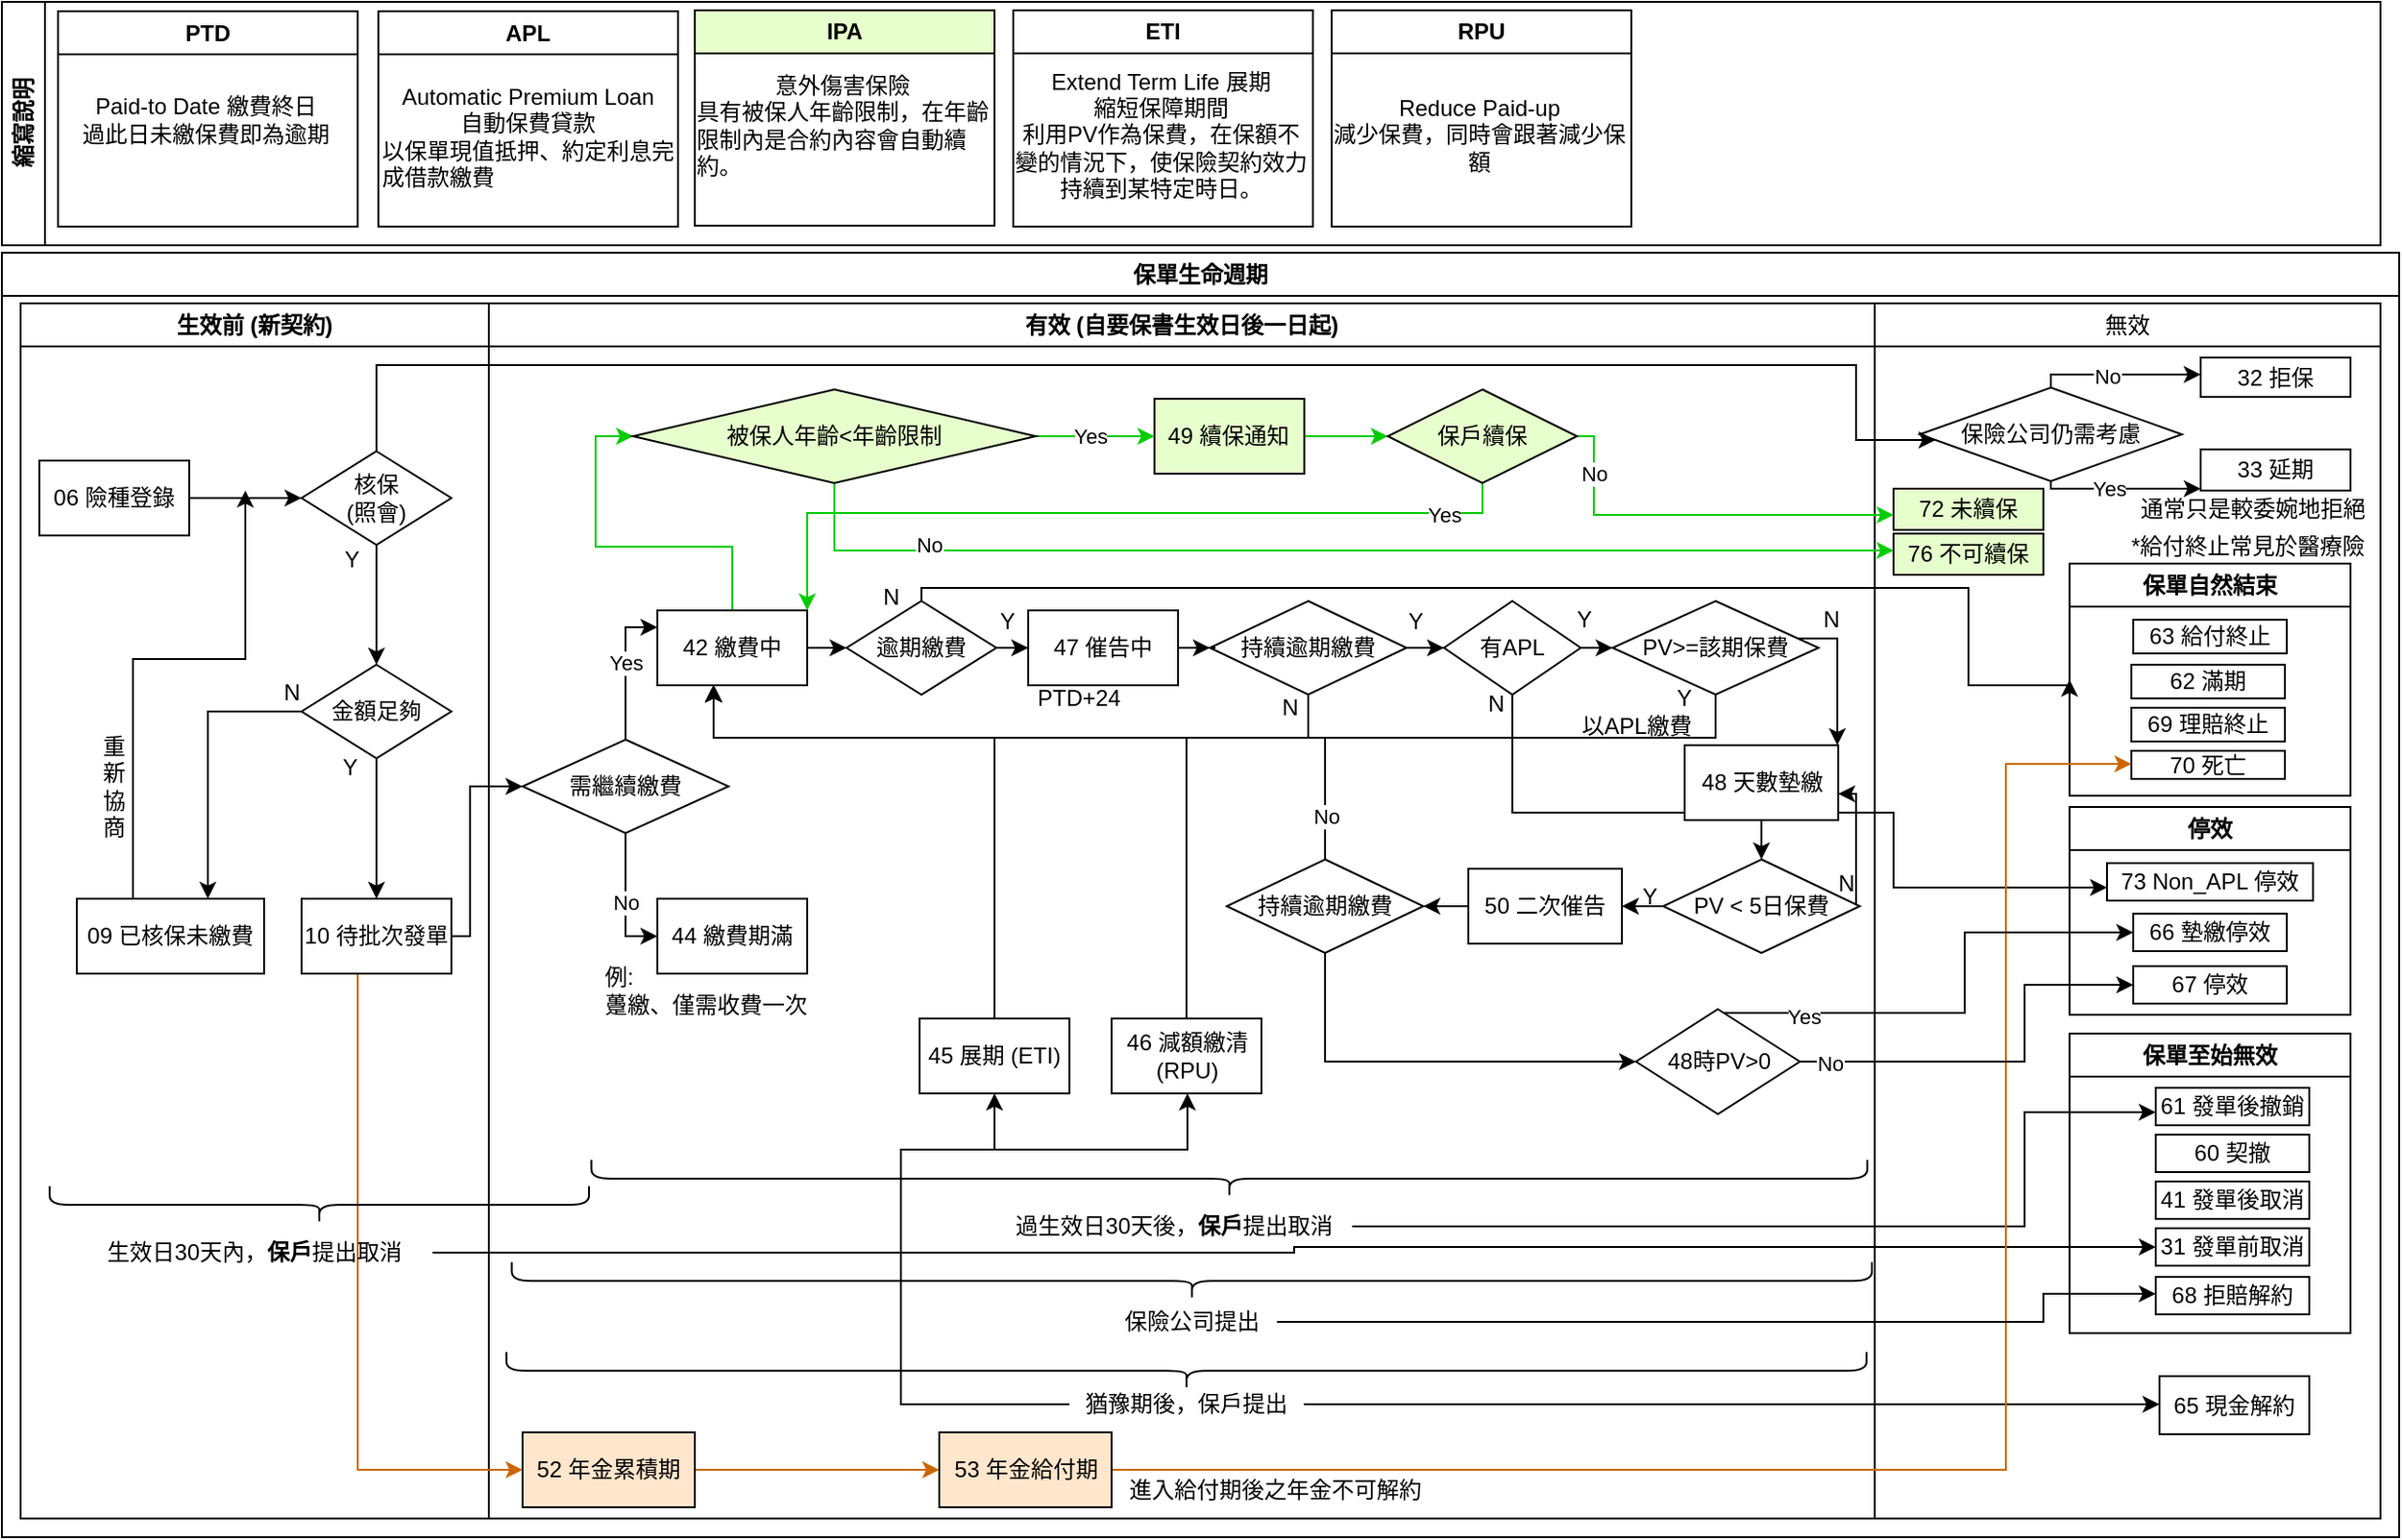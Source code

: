 <mxfile version="20.8.5" type="github">
  <diagram name="Page-1" id="74e2e168-ea6b-b213-b513-2b3c1d86103e">
    <mxGraphModel dx="1434" dy="764" grid="1" gridSize="10" guides="1" tooltips="1" connect="1" arrows="1" fold="1" page="1" pageScale="1" pageWidth="1100" pageHeight="850" background="none" math="0" shadow="0">
      <root>
        <mxCell id="0" />
        <mxCell id="1" parent="0" />
        <mxCell id="DVyqi5FKeD5EoQhoKruz-1" value="生效前 (新契約)" style="swimlane;whiteSpace=wrap;html=1;" parent="1" vertex="1">
          <mxGeometry x="40" y="181" width="250" height="649" as="geometry" />
        </mxCell>
        <mxCell id="DVyqi5FKeD5EoQhoKruz-2" value="有效 (自要保書生效日後一日起)" style="swimlane;whiteSpace=wrap;html=1;" parent="1" vertex="1">
          <mxGeometry x="290" y="181" width="740" height="649" as="geometry" />
        </mxCell>
        <mxCell id="DVyqi5FKeD5EoQhoKruz-3" value="保單生命週期" style="swimlane;whiteSpace=wrap;html=1;" parent="1" vertex="1">
          <mxGeometry x="30" y="154" width="1280" height="686" as="geometry">
            <mxRectangle x="30" y="154" width="110" height="30" as="alternateBounds" />
          </mxGeometry>
        </mxCell>
        <mxCell id="DVyqi5FKeD5EoQhoKruz-4" value="無效" style="swimlane;whiteSpace=wrap;html=1;fontStyle=0" parent="DVyqi5FKeD5EoQhoKruz-3" vertex="1">
          <mxGeometry x="1000" y="27" width="270" height="649" as="geometry" />
        </mxCell>
        <mxCell id="YKBG0jgpZs3wiLhJpTWU-11" value="32 拒保" style="rounded=0;whiteSpace=wrap;html=1;" vertex="1" parent="DVyqi5FKeD5EoQhoKruz-4">
          <mxGeometry x="174" y="29" width="80" height="21" as="geometry" />
        </mxCell>
        <mxCell id="YKBG0jgpZs3wiLhJpTWU-12" value="33 延期" style="rounded=0;whiteSpace=wrap;html=1;" vertex="1" parent="DVyqi5FKeD5EoQhoKruz-4">
          <mxGeometry x="174" y="78" width="80" height="22" as="geometry" />
        </mxCell>
        <mxCell id="YKBG0jgpZs3wiLhJpTWU-16" style="edgeStyle=orthogonalEdgeStyle;rounded=0;orthogonalLoop=1;jettySize=auto;html=1;" edge="1" parent="DVyqi5FKeD5EoQhoKruz-4" source="YKBG0jgpZs3wiLhJpTWU-14" target="YKBG0jgpZs3wiLhJpTWU-11">
          <mxGeometry relative="1" as="geometry">
            <Array as="points">
              <mxPoint x="94" y="38" />
            </Array>
          </mxGeometry>
        </mxCell>
        <mxCell id="YKBG0jgpZs3wiLhJpTWU-117" value="No" style="edgeLabel;html=1;align=center;verticalAlign=middle;resizable=0;points=[];" vertex="1" connectable="0" parent="YKBG0jgpZs3wiLhJpTWU-16">
          <mxGeometry x="-0.146" y="-1" relative="1" as="geometry">
            <mxPoint as="offset" />
          </mxGeometry>
        </mxCell>
        <mxCell id="YKBG0jgpZs3wiLhJpTWU-17" style="edgeStyle=orthogonalEdgeStyle;rounded=0;orthogonalLoop=1;jettySize=auto;html=1;" edge="1" parent="DVyqi5FKeD5EoQhoKruz-4" source="YKBG0jgpZs3wiLhJpTWU-14" target="YKBG0jgpZs3wiLhJpTWU-12">
          <mxGeometry relative="1" as="geometry">
            <Array as="points">
              <mxPoint x="94" y="99" />
            </Array>
          </mxGeometry>
        </mxCell>
        <mxCell id="YKBG0jgpZs3wiLhJpTWU-116" value="Yes" style="edgeLabel;html=1;align=center;verticalAlign=middle;resizable=0;points=[];" vertex="1" connectable="0" parent="YKBG0jgpZs3wiLhJpTWU-17">
          <mxGeometry x="-0.167" relative="1" as="geometry">
            <mxPoint as="offset" />
          </mxGeometry>
        </mxCell>
        <mxCell id="YKBG0jgpZs3wiLhJpTWU-14" value="保險公司仍需考慮" style="rhombus;whiteSpace=wrap;html=1;" vertex="1" parent="DVyqi5FKeD5EoQhoKruz-4">
          <mxGeometry x="24" y="45" width="140" height="50" as="geometry" />
        </mxCell>
        <mxCell id="YKBG0jgpZs3wiLhJpTWU-21" value="通常只是較委婉地拒絕" style="text;html=1;strokeColor=none;fillColor=none;align=left;verticalAlign=middle;whiteSpace=wrap;rounded=0;" vertex="1" parent="DVyqi5FKeD5EoQhoKruz-4">
          <mxGeometry x="140" y="95" width="130" height="30" as="geometry" />
        </mxCell>
        <mxCell id="YKBG0jgpZs3wiLhJpTWU-92" value="保單自然結束" style="swimlane;whiteSpace=wrap;html=1;" vertex="1" parent="DVyqi5FKeD5EoQhoKruz-4">
          <mxGeometry x="104" y="139" width="150" height="124" as="geometry">
            <mxRectangle x="104" y="139" width="110" height="30" as="alternateBounds" />
          </mxGeometry>
        </mxCell>
        <mxCell id="YKBG0jgpZs3wiLhJpTWU-93" value="62 滿期" style="rounded=0;whiteSpace=wrap;html=1;" vertex="1" parent="YKBG0jgpZs3wiLhJpTWU-92">
          <mxGeometry x="33" y="54" width="82" height="18" as="geometry" />
        </mxCell>
        <mxCell id="YKBG0jgpZs3wiLhJpTWU-94" value="69 理賠終止" style="rounded=0;whiteSpace=wrap;html=1;" vertex="1" parent="YKBG0jgpZs3wiLhJpTWU-92">
          <mxGeometry x="33" y="77" width="82" height="18" as="geometry" />
        </mxCell>
        <mxCell id="YKBG0jgpZs3wiLhJpTWU-95" value="70 死亡" style="rounded=0;whiteSpace=wrap;html=1;" vertex="1" parent="YKBG0jgpZs3wiLhJpTWU-92">
          <mxGeometry x="33" y="100" width="82" height="15" as="geometry" />
        </mxCell>
        <mxCell id="YKBG0jgpZs3wiLhJpTWU-201" value="63 給付終止" style="rounded=0;whiteSpace=wrap;html=1;" vertex="1" parent="YKBG0jgpZs3wiLhJpTWU-92">
          <mxGeometry x="34" y="30" width="82" height="18" as="geometry" />
        </mxCell>
        <mxCell id="YKBG0jgpZs3wiLhJpTWU-96" value="停效" style="swimlane;whiteSpace=wrap;html=1;" vertex="1" parent="DVyqi5FKeD5EoQhoKruz-4">
          <mxGeometry x="104" y="269" width="150" height="111" as="geometry" />
        </mxCell>
        <mxCell id="YKBG0jgpZs3wiLhJpTWU-34" value="73 Non_APL 停效" style="rounded=0;whiteSpace=wrap;html=1;" vertex="1" parent="YKBG0jgpZs3wiLhJpTWU-96">
          <mxGeometry x="20" y="30" width="110" height="20" as="geometry" />
        </mxCell>
        <mxCell id="YKBG0jgpZs3wiLhJpTWU-78" value="67 停效" style="rounded=0;whiteSpace=wrap;html=1;" vertex="1" parent="YKBG0jgpZs3wiLhJpTWU-96">
          <mxGeometry x="34" y="85" width="82" height="20" as="geometry" />
        </mxCell>
        <mxCell id="YKBG0jgpZs3wiLhJpTWU-77" value="66 墊繳停效" style="rounded=0;whiteSpace=wrap;html=1;" vertex="1" parent="YKBG0jgpZs3wiLhJpTWU-96">
          <mxGeometry x="34" y="57" width="82" height="20" as="geometry" />
        </mxCell>
        <mxCell id="YKBG0jgpZs3wiLhJpTWU-100" value="31 發單前取消" style="rounded=0;whiteSpace=wrap;html=1;" vertex="1" parent="DVyqi5FKeD5EoQhoKruz-4">
          <mxGeometry x="150" y="494" width="82" height="20" as="geometry" />
        </mxCell>
        <mxCell id="YKBG0jgpZs3wiLhJpTWU-103" value="41 發單後取消" style="rounded=0;whiteSpace=wrap;html=1;" vertex="1" parent="DVyqi5FKeD5EoQhoKruz-4">
          <mxGeometry x="150" y="469" width="82" height="20" as="geometry" />
        </mxCell>
        <mxCell id="YKBG0jgpZs3wiLhJpTWU-104" value="60 契撤" style="rounded=0;whiteSpace=wrap;html=1;" vertex="1" parent="DVyqi5FKeD5EoQhoKruz-4">
          <mxGeometry x="150" y="444" width="82" height="20" as="geometry" />
        </mxCell>
        <mxCell id="YKBG0jgpZs3wiLhJpTWU-106" value="61 發單後撤銷" style="rounded=0;whiteSpace=wrap;html=1;" vertex="1" parent="DVyqi5FKeD5EoQhoKruz-4">
          <mxGeometry x="150" y="419" width="82" height="20" as="geometry" />
        </mxCell>
        <mxCell id="YKBG0jgpZs3wiLhJpTWU-111" value="保單至始無效" style="swimlane;whiteSpace=wrap;html=1;" vertex="1" parent="DVyqi5FKeD5EoQhoKruz-4">
          <mxGeometry x="104" y="390" width="150" height="160" as="geometry">
            <mxRectangle x="110" y="156" width="110" height="30" as="alternateBounds" />
          </mxGeometry>
        </mxCell>
        <mxCell id="YKBG0jgpZs3wiLhJpTWU-190" value="68 拒賠解約" style="rounded=0;whiteSpace=wrap;html=1;" vertex="1" parent="YKBG0jgpZs3wiLhJpTWU-111">
          <mxGeometry x="46" y="130" width="82" height="20" as="geometry" />
        </mxCell>
        <mxCell id="YKBG0jgpZs3wiLhJpTWU-126" value="65 現金解約" style="rounded=0;whiteSpace=wrap;html=1;" vertex="1" parent="DVyqi5FKeD5EoQhoKruz-4">
          <mxGeometry x="152" y="573" width="80" height="31" as="geometry" />
        </mxCell>
        <mxCell id="YKBG0jgpZs3wiLhJpTWU-141" value="76 不可續保" style="rounded=0;whiteSpace=wrap;html=1;fillColor=#E6FFCC;" vertex="1" parent="DVyqi5FKeD5EoQhoKruz-4">
          <mxGeometry x="10" y="123" width="80" height="22" as="geometry" />
        </mxCell>
        <mxCell id="YKBG0jgpZs3wiLhJpTWU-174" value="72 未續保" style="rounded=0;whiteSpace=wrap;html=1;fillColor=#E6FFCC;" vertex="1" parent="DVyqi5FKeD5EoQhoKruz-4">
          <mxGeometry x="10" y="99" width="80" height="22" as="geometry" />
        </mxCell>
        <mxCell id="YKBG0jgpZs3wiLhJpTWU-202" value="*給付終止常見於醫療險" style="text;html=1;strokeColor=none;fillColor=none;align=left;verticalAlign=middle;whiteSpace=wrap;rounded=0;" vertex="1" parent="DVyqi5FKeD5EoQhoKruz-4">
          <mxGeometry x="135" y="115" width="130" height="30" as="geometry" />
        </mxCell>
        <mxCell id="DVyqi5FKeD5EoQhoKruz-7" value="" style="edgeStyle=orthogonalEdgeStyle;rounded=0;orthogonalLoop=1;jettySize=auto;html=1;" parent="DVyqi5FKeD5EoQhoKruz-3" source="DVyqi5FKeD5EoQhoKruz-5" target="DVyqi5FKeD5EoQhoKruz-6" edge="1">
          <mxGeometry relative="1" as="geometry" />
        </mxCell>
        <mxCell id="DVyqi5FKeD5EoQhoKruz-5" value="06 險種登錄" style="rounded=0;whiteSpace=wrap;html=1;" parent="DVyqi5FKeD5EoQhoKruz-3" vertex="1">
          <mxGeometry x="20" y="111" width="80" height="40" as="geometry" />
        </mxCell>
        <mxCell id="DVyqi5FKeD5EoQhoKruz-12" value="" style="edgeStyle=orthogonalEdgeStyle;rounded=0;orthogonalLoop=1;jettySize=auto;html=1;" parent="DVyqi5FKeD5EoQhoKruz-3" source="DVyqi5FKeD5EoQhoKruz-6" target="DVyqi5FKeD5EoQhoKruz-11" edge="1">
          <mxGeometry relative="1" as="geometry" />
        </mxCell>
        <mxCell id="YKBG0jgpZs3wiLhJpTWU-36" style="edgeStyle=orthogonalEdgeStyle;rounded=0;orthogonalLoop=1;jettySize=auto;html=1;" edge="1" parent="DVyqi5FKeD5EoQhoKruz-3" source="DVyqi5FKeD5EoQhoKruz-6" target="YKBG0jgpZs3wiLhJpTWU-14">
          <mxGeometry relative="1" as="geometry">
            <Array as="points">
              <mxPoint x="200" y="60" />
              <mxPoint x="990" y="60" />
              <mxPoint x="990" y="100" />
            </Array>
          </mxGeometry>
        </mxCell>
        <mxCell id="DVyqi5FKeD5EoQhoKruz-6" value="核保&lt;br&gt;(照會)" style="rhombus;whiteSpace=wrap;html=1;" parent="DVyqi5FKeD5EoQhoKruz-3" vertex="1">
          <mxGeometry x="160" y="106" width="80" height="50" as="geometry" />
        </mxCell>
        <mxCell id="YKBG0jgpZs3wiLhJpTWU-3" style="edgeStyle=orthogonalEdgeStyle;rounded=0;orthogonalLoop=1;jettySize=auto;html=1;entryX=0;entryY=0.5;entryDx=0;entryDy=0;" edge="1" parent="DVyqi5FKeD5EoQhoKruz-3" source="DVyqi5FKeD5EoQhoKruz-9" target="DVyqi5FKeD5EoQhoKruz-30">
          <mxGeometry relative="1" as="geometry">
            <Array as="points">
              <mxPoint x="250" y="365" />
              <mxPoint x="250" y="285" />
            </Array>
          </mxGeometry>
        </mxCell>
        <mxCell id="YKBG0jgpZs3wiLhJpTWU-180" style="edgeStyle=orthogonalEdgeStyle;rounded=0;orthogonalLoop=1;jettySize=auto;html=1;strokeColor=#CC6600;" edge="1" parent="DVyqi5FKeD5EoQhoKruz-3" source="DVyqi5FKeD5EoQhoKruz-9" target="YKBG0jgpZs3wiLhJpTWU-178">
          <mxGeometry relative="1" as="geometry">
            <Array as="points">
              <mxPoint x="190" y="650" />
            </Array>
          </mxGeometry>
        </mxCell>
        <mxCell id="DVyqi5FKeD5EoQhoKruz-9" value="10 待批次發單" style="rounded=0;whiteSpace=wrap;html=1;" parent="DVyqi5FKeD5EoQhoKruz-3" vertex="1">
          <mxGeometry x="160" y="345" width="80" height="40" as="geometry" />
        </mxCell>
        <mxCell id="DVyqi5FKeD5EoQhoKruz-22" style="edgeStyle=orthogonalEdgeStyle;rounded=0;orthogonalLoop=1;jettySize=auto;html=1;startArrow=none;" parent="DVyqi5FKeD5EoQhoKruz-3" target="DVyqi5FKeD5EoQhoKruz-14" edge="1">
          <mxGeometry relative="1" as="geometry">
            <mxPoint x="110" y="260" as="sourcePoint" />
            <Array as="points">
              <mxPoint x="110" y="260" />
            </Array>
          </mxGeometry>
        </mxCell>
        <mxCell id="DVyqi5FKeD5EoQhoKruz-23" style="edgeStyle=orthogonalEdgeStyle;rounded=0;orthogonalLoop=1;jettySize=auto;html=1;" parent="DVyqi5FKeD5EoQhoKruz-3" source="DVyqi5FKeD5EoQhoKruz-11" target="DVyqi5FKeD5EoQhoKruz-9" edge="1">
          <mxGeometry relative="1" as="geometry">
            <Array as="points">
              <mxPoint x="200" y="340" />
              <mxPoint x="200" y="340" />
            </Array>
          </mxGeometry>
        </mxCell>
        <mxCell id="DVyqi5FKeD5EoQhoKruz-11" value="金額足夠" style="rhombus;whiteSpace=wrap;html=1;" parent="DVyqi5FKeD5EoQhoKruz-3" vertex="1">
          <mxGeometry x="160" y="220" width="80" height="50" as="geometry" />
        </mxCell>
        <mxCell id="DVyqi5FKeD5EoQhoKruz-13" value="Y" style="text;html=1;strokeColor=none;fillColor=none;align=center;verticalAlign=middle;whiteSpace=wrap;rounded=0;" parent="DVyqi5FKeD5EoQhoKruz-3" vertex="1">
          <mxGeometry x="172" y="149" width="30" height="30" as="geometry" />
        </mxCell>
        <mxCell id="DVyqi5FKeD5EoQhoKruz-14" value="09 已核保未繳費" style="rounded=0;whiteSpace=wrap;html=1;" parent="DVyqi5FKeD5EoQhoKruz-3" vertex="1">
          <mxGeometry x="40" y="345" width="100" height="40" as="geometry" />
        </mxCell>
        <mxCell id="DVyqi5FKeD5EoQhoKruz-24" value="Y" style="text;html=1;strokeColor=none;fillColor=none;align=center;verticalAlign=middle;whiteSpace=wrap;rounded=0;" parent="DVyqi5FKeD5EoQhoKruz-3" vertex="1">
          <mxGeometry x="171" y="260" width="30" height="30" as="geometry" />
        </mxCell>
        <mxCell id="DVyqi5FKeD5EoQhoKruz-26" value="" style="edgeStyle=orthogonalEdgeStyle;rounded=0;orthogonalLoop=1;jettySize=auto;html=1;endArrow=none;" parent="DVyqi5FKeD5EoQhoKruz-3" source="DVyqi5FKeD5EoQhoKruz-11" edge="1">
          <mxGeometry relative="1" as="geometry">
            <mxPoint x="150" y="335" as="sourcePoint" />
            <mxPoint x="110" y="260" as="targetPoint" />
            <Array as="points">
              <mxPoint x="110" y="245" />
            </Array>
          </mxGeometry>
        </mxCell>
        <mxCell id="DVyqi5FKeD5EoQhoKruz-27" value="N" style="text;html=1;strokeColor=none;fillColor=none;align=center;verticalAlign=middle;whiteSpace=wrap;rounded=0;" parent="DVyqi5FKeD5EoQhoKruz-3" vertex="1">
          <mxGeometry x="140" y="220" width="30" height="30" as="geometry" />
        </mxCell>
        <mxCell id="YKBG0jgpZs3wiLhJpTWU-4" style="edgeStyle=orthogonalEdgeStyle;rounded=0;orthogonalLoop=1;jettySize=auto;html=1;" edge="1" parent="DVyqi5FKeD5EoQhoKruz-3" source="DVyqi5FKeD5EoQhoKruz-30" target="YKBG0jgpZs3wiLhJpTWU-2">
          <mxGeometry relative="1" as="geometry">
            <Array as="points">
              <mxPoint x="333" y="200" />
            </Array>
          </mxGeometry>
        </mxCell>
        <mxCell id="YKBG0jgpZs3wiLhJpTWU-119" value="Yes" style="edgeLabel;html=1;align=center;verticalAlign=middle;resizable=0;points=[];" vertex="1" connectable="0" parent="YKBG0jgpZs3wiLhJpTWU-4">
          <mxGeometry x="0.074" relative="1" as="geometry">
            <mxPoint as="offset" />
          </mxGeometry>
        </mxCell>
        <mxCell id="YKBG0jgpZs3wiLhJpTWU-5" style="edgeStyle=orthogonalEdgeStyle;rounded=0;orthogonalLoop=1;jettySize=auto;html=1;" edge="1" parent="DVyqi5FKeD5EoQhoKruz-3" source="DVyqi5FKeD5EoQhoKruz-30" target="YKBG0jgpZs3wiLhJpTWU-1">
          <mxGeometry relative="1" as="geometry">
            <Array as="points">
              <mxPoint x="333" y="365" />
            </Array>
          </mxGeometry>
        </mxCell>
        <mxCell id="YKBG0jgpZs3wiLhJpTWU-118" value="No" style="edgeLabel;html=1;align=center;verticalAlign=middle;resizable=0;points=[];" vertex="1" connectable="0" parent="YKBG0jgpZs3wiLhJpTWU-5">
          <mxGeometry x="0.028" relative="1" as="geometry">
            <mxPoint as="offset" />
          </mxGeometry>
        </mxCell>
        <mxCell id="DVyqi5FKeD5EoQhoKruz-30" value="需繼續繳費" style="rhombus;whiteSpace=wrap;html=1;" parent="DVyqi5FKeD5EoQhoKruz-3" vertex="1">
          <mxGeometry x="278" y="260" width="110" height="50" as="geometry" />
        </mxCell>
        <mxCell id="YKBG0jgpZs3wiLhJpTWU-1" value="44 繳費期滿" style="rounded=0;whiteSpace=wrap;html=1;" vertex="1" parent="DVyqi5FKeD5EoQhoKruz-3">
          <mxGeometry x="350" y="345" width="80" height="40" as="geometry" />
        </mxCell>
        <mxCell id="YKBG0jgpZs3wiLhJpTWU-26" value="" style="edgeStyle=orthogonalEdgeStyle;rounded=0;orthogonalLoop=1;jettySize=auto;html=1;" edge="1" parent="DVyqi5FKeD5EoQhoKruz-3" source="YKBG0jgpZs3wiLhJpTWU-2" target="YKBG0jgpZs3wiLhJpTWU-23">
          <mxGeometry relative="1" as="geometry" />
        </mxCell>
        <mxCell id="YKBG0jgpZs3wiLhJpTWU-138" style="edgeStyle=orthogonalEdgeStyle;rounded=0;orthogonalLoop=1;jettySize=auto;html=1;exitX=0.5;exitY=0;exitDx=0;exitDy=0;entryX=0;entryY=0.5;entryDx=0;entryDy=0;strokeColor=#00CC00;" edge="1" parent="DVyqi5FKeD5EoQhoKruz-3" source="YKBG0jgpZs3wiLhJpTWU-2" target="YKBG0jgpZs3wiLhJpTWU-137">
          <mxGeometry relative="1" as="geometry" />
        </mxCell>
        <mxCell id="YKBG0jgpZs3wiLhJpTWU-2" value="42 繳費中" style="rounded=0;whiteSpace=wrap;html=1;" vertex="1" parent="DVyqi5FKeD5EoQhoKruz-3">
          <mxGeometry x="350" y="191" width="80" height="40" as="geometry" />
        </mxCell>
        <mxCell id="YKBG0jgpZs3wiLhJpTWU-8" value="例:&lt;br&gt;躉繳、僅需收費一次" style="text;html=1;strokeColor=none;fillColor=none;align=left;verticalAlign=middle;whiteSpace=wrap;rounded=0;" vertex="1" parent="DVyqi5FKeD5EoQhoKruz-3">
          <mxGeometry x="320" y="379" width="110" height="30" as="geometry" />
        </mxCell>
        <mxCell id="YKBG0jgpZs3wiLhJpTWU-22" value="重&lt;br&gt;新&lt;br&gt;協&lt;br&gt;商" style="text;html=1;strokeColor=none;fillColor=none;align=left;verticalAlign=middle;whiteSpace=wrap;rounded=0;" vertex="1" parent="DVyqi5FKeD5EoQhoKruz-3">
          <mxGeometry x="52" y="255" width="20" height="60" as="geometry" />
        </mxCell>
        <mxCell id="YKBG0jgpZs3wiLhJpTWU-30" value="" style="edgeStyle=orthogonalEdgeStyle;rounded=0;orthogonalLoop=1;jettySize=auto;html=1;" edge="1" parent="DVyqi5FKeD5EoQhoKruz-3" source="YKBG0jgpZs3wiLhJpTWU-23" target="YKBG0jgpZs3wiLhJpTWU-27">
          <mxGeometry relative="1" as="geometry" />
        </mxCell>
        <mxCell id="YKBG0jgpZs3wiLhJpTWU-23" value="逾期繳費" style="rhombus;whiteSpace=wrap;html=1;" vertex="1" parent="DVyqi5FKeD5EoQhoKruz-3">
          <mxGeometry x="451" y="186" width="80" height="50" as="geometry" />
        </mxCell>
        <mxCell id="YKBG0jgpZs3wiLhJpTWU-52" value="" style="edgeStyle=orthogonalEdgeStyle;rounded=0;orthogonalLoop=1;jettySize=auto;html=1;" edge="1" parent="DVyqi5FKeD5EoQhoKruz-3" source="YKBG0jgpZs3wiLhJpTWU-25" target="YKBG0jgpZs3wiLhJpTWU-50">
          <mxGeometry relative="1" as="geometry">
            <mxPoint x="756" y="205" as="sourcePoint" />
            <mxPoint x="819" y="210" as="targetPoint" />
          </mxGeometry>
        </mxCell>
        <mxCell id="YKBG0jgpZs3wiLhJpTWU-25" value="持續逾期繳費" style="rhombus;whiteSpace=wrap;html=1;" vertex="1" parent="DVyqi5FKeD5EoQhoKruz-3">
          <mxGeometry x="645" y="186" width="105" height="50" as="geometry" />
        </mxCell>
        <mxCell id="YKBG0jgpZs3wiLhJpTWU-32" value="" style="edgeStyle=orthogonalEdgeStyle;rounded=0;orthogonalLoop=1;jettySize=auto;html=1;" edge="1" parent="DVyqi5FKeD5EoQhoKruz-3" source="YKBG0jgpZs3wiLhJpTWU-27" target="YKBG0jgpZs3wiLhJpTWU-25">
          <mxGeometry relative="1" as="geometry" />
        </mxCell>
        <mxCell id="YKBG0jgpZs3wiLhJpTWU-27" value="47 催告中" style="rounded=0;whiteSpace=wrap;html=1;" vertex="1" parent="DVyqi5FKeD5EoQhoKruz-3">
          <mxGeometry x="548" y="191" width="80" height="40" as="geometry" />
        </mxCell>
        <mxCell id="YKBG0jgpZs3wiLhJpTWU-31" value="PTD+24&amp;nbsp; &amp;nbsp;" style="text;html=1;strokeColor=none;fillColor=none;align=left;verticalAlign=middle;whiteSpace=wrap;rounded=0;" vertex="1" parent="DVyqi5FKeD5EoQhoKruz-3">
          <mxGeometry x="551" y="234" width="55" height="21" as="geometry" />
        </mxCell>
        <mxCell id="YKBG0jgpZs3wiLhJpTWU-33" value="Y" style="text;html=1;strokeColor=none;fillColor=none;align=center;verticalAlign=middle;whiteSpace=wrap;rounded=0;" vertex="1" parent="DVyqi5FKeD5EoQhoKruz-3">
          <mxGeometry x="522" y="182" width="30" height="30" as="geometry" />
        </mxCell>
        <mxCell id="YKBG0jgpZs3wiLhJpTWU-38" style="edgeStyle=orthogonalEdgeStyle;rounded=0;orthogonalLoop=1;jettySize=auto;html=1;" edge="1" parent="DVyqi5FKeD5EoQhoKruz-3" source="YKBG0jgpZs3wiLhJpTWU-25" target="YKBG0jgpZs3wiLhJpTWU-2">
          <mxGeometry relative="1" as="geometry">
            <mxPoint x="380" y="231" as="targetPoint" />
            <Array as="points">
              <mxPoint x="698" y="259" />
              <mxPoint x="380" y="259" />
            </Array>
          </mxGeometry>
        </mxCell>
        <mxCell id="YKBG0jgpZs3wiLhJpTWU-39" value="N" style="text;html=1;strokeColor=none;fillColor=none;align=center;verticalAlign=middle;whiteSpace=wrap;rounded=0;" vertex="1" parent="DVyqi5FKeD5EoQhoKruz-3">
          <mxGeometry x="460" y="169" width="30" height="30" as="geometry" />
        </mxCell>
        <mxCell id="YKBG0jgpZs3wiLhJpTWU-41" value="N" style="text;html=1;strokeColor=none;fillColor=none;align=center;verticalAlign=middle;whiteSpace=wrap;rounded=0;" vertex="1" parent="DVyqi5FKeD5EoQhoKruz-3">
          <mxGeometry x="673" y="228" width="30" height="30" as="geometry" />
        </mxCell>
        <mxCell id="YKBG0jgpZs3wiLhJpTWU-56" value="" style="edgeStyle=orthogonalEdgeStyle;rounded=0;orthogonalLoop=1;jettySize=auto;html=1;" edge="1" parent="DVyqi5FKeD5EoQhoKruz-3" source="YKBG0jgpZs3wiLhJpTWU-50" target="YKBG0jgpZs3wiLhJpTWU-55">
          <mxGeometry relative="1" as="geometry" />
        </mxCell>
        <mxCell id="YKBG0jgpZs3wiLhJpTWU-80" style="edgeStyle=orthogonalEdgeStyle;rounded=0;orthogonalLoop=1;jettySize=auto;html=1;" edge="1" parent="DVyqi5FKeD5EoQhoKruz-3" source="YKBG0jgpZs3wiLhJpTWU-50" target="YKBG0jgpZs3wiLhJpTWU-34">
          <mxGeometry relative="1" as="geometry">
            <Array as="points">
              <mxPoint x="806" y="299" />
              <mxPoint x="1010" y="299" />
              <mxPoint x="1010" y="339" />
            </Array>
          </mxGeometry>
        </mxCell>
        <mxCell id="YKBG0jgpZs3wiLhJpTWU-50" value="有APL" style="rhombus;whiteSpace=wrap;html=1;" vertex="1" parent="DVyqi5FKeD5EoQhoKruz-3">
          <mxGeometry x="770" y="186" width="73" height="50" as="geometry" />
        </mxCell>
        <mxCell id="YKBG0jgpZs3wiLhJpTWU-53" value="Y" style="text;html=1;strokeColor=none;fillColor=none;align=center;verticalAlign=middle;whiteSpace=wrap;rounded=0;" vertex="1" parent="DVyqi5FKeD5EoQhoKruz-3">
          <mxGeometry x="740" y="182" width="30" height="30" as="geometry" />
        </mxCell>
        <mxCell id="YKBG0jgpZs3wiLhJpTWU-58" style="edgeStyle=orthogonalEdgeStyle;rounded=0;orthogonalLoop=1;jettySize=auto;html=1;" edge="1" parent="DVyqi5FKeD5EoQhoKruz-3" target="YKBG0jgpZs3wiLhJpTWU-2">
          <mxGeometry relative="1" as="geometry">
            <mxPoint x="915" y="226.0" as="sourcePoint" />
            <mxPoint x="390" y="221.0" as="targetPoint" />
            <Array as="points">
              <mxPoint x="915" y="259" />
              <mxPoint x="380" y="259" />
            </Array>
          </mxGeometry>
        </mxCell>
        <mxCell id="YKBG0jgpZs3wiLhJpTWU-64" style="edgeStyle=orthogonalEdgeStyle;rounded=0;orthogonalLoop=1;jettySize=auto;html=1;" edge="1" parent="DVyqi5FKeD5EoQhoKruz-3" source="YKBG0jgpZs3wiLhJpTWU-55" target="YKBG0jgpZs3wiLhJpTWU-62">
          <mxGeometry relative="1" as="geometry">
            <Array as="points">
              <mxPoint x="980" y="206" />
            </Array>
          </mxGeometry>
        </mxCell>
        <mxCell id="YKBG0jgpZs3wiLhJpTWU-55" value="PV&amp;gt;=該期保費" style="rhombus;whiteSpace=wrap;html=1;" vertex="1" parent="DVyqi5FKeD5EoQhoKruz-3">
          <mxGeometry x="860" y="186" width="110" height="50" as="geometry" />
        </mxCell>
        <mxCell id="YKBG0jgpZs3wiLhJpTWU-57" value="Y" style="text;html=1;strokeColor=none;fillColor=none;align=center;verticalAlign=middle;whiteSpace=wrap;rounded=0;" vertex="1" parent="DVyqi5FKeD5EoQhoKruz-3">
          <mxGeometry x="830" y="181" width="30" height="30" as="geometry" />
        </mxCell>
        <mxCell id="YKBG0jgpZs3wiLhJpTWU-60" value="&lt;div style=&quot;text-align: right;&quot;&gt;&lt;span style=&quot;background-color: initial;&quot;&gt;Y&lt;/span&gt;&lt;/div&gt;&lt;div style=&quot;text-align: right;&quot;&gt;&lt;span style=&quot;background-color: initial;&quot;&gt;以APL繳費&lt;/span&gt;&lt;/div&gt;" style="text;html=1;strokeColor=none;fillColor=none;align=center;verticalAlign=middle;whiteSpace=wrap;rounded=0;" vertex="1" parent="DVyqi5FKeD5EoQhoKruz-3">
          <mxGeometry x="823" y="230" width="100" height="30" as="geometry" />
        </mxCell>
        <mxCell id="YKBG0jgpZs3wiLhJpTWU-67" style="edgeStyle=orthogonalEdgeStyle;rounded=0;orthogonalLoop=1;jettySize=auto;html=1;" edge="1" parent="DVyqi5FKeD5EoQhoKruz-3" source="YKBG0jgpZs3wiLhJpTWU-62" target="YKBG0jgpZs3wiLhJpTWU-66">
          <mxGeometry relative="1" as="geometry" />
        </mxCell>
        <mxCell id="YKBG0jgpZs3wiLhJpTWU-62" value="48 天數墊繳" style="rounded=0;whiteSpace=wrap;html=1;" vertex="1" parent="DVyqi5FKeD5EoQhoKruz-3">
          <mxGeometry x="898.5" y="263" width="82" height="40" as="geometry" />
        </mxCell>
        <mxCell id="YKBG0jgpZs3wiLhJpTWU-65" value="N" style="text;html=1;strokeColor=none;fillColor=none;align=center;verticalAlign=middle;whiteSpace=wrap;rounded=0;" vertex="1" parent="DVyqi5FKeD5EoQhoKruz-3">
          <mxGeometry x="962" y="181" width="30" height="30" as="geometry" />
        </mxCell>
        <mxCell id="YKBG0jgpZs3wiLhJpTWU-69" style="edgeStyle=orthogonalEdgeStyle;rounded=0;orthogonalLoop=1;jettySize=auto;html=1;" edge="1" parent="DVyqi5FKeD5EoQhoKruz-3" source="YKBG0jgpZs3wiLhJpTWU-66" target="YKBG0jgpZs3wiLhJpTWU-68">
          <mxGeometry relative="1" as="geometry" />
        </mxCell>
        <mxCell id="YKBG0jgpZs3wiLhJpTWU-72" style="edgeStyle=orthogonalEdgeStyle;rounded=0;orthogonalLoop=1;jettySize=auto;html=1;" edge="1" parent="DVyqi5FKeD5EoQhoKruz-3" source="YKBG0jgpZs3wiLhJpTWU-66" target="YKBG0jgpZs3wiLhJpTWU-62">
          <mxGeometry relative="1" as="geometry">
            <Array as="points">
              <mxPoint x="990" y="289" />
            </Array>
          </mxGeometry>
        </mxCell>
        <mxCell id="YKBG0jgpZs3wiLhJpTWU-66" value="PV &amp;lt; 5日保費" style="rhombus;whiteSpace=wrap;html=1;" vertex="1" parent="DVyqi5FKeD5EoQhoKruz-3">
          <mxGeometry x="887" y="324" width="105" height="50" as="geometry" />
        </mxCell>
        <mxCell id="YKBG0jgpZs3wiLhJpTWU-74" style="edgeStyle=orthogonalEdgeStyle;rounded=0;orthogonalLoop=1;jettySize=auto;html=1;" edge="1" parent="DVyqi5FKeD5EoQhoKruz-3" source="YKBG0jgpZs3wiLhJpTWU-68" target="YKBG0jgpZs3wiLhJpTWU-73">
          <mxGeometry relative="1" as="geometry" />
        </mxCell>
        <mxCell id="YKBG0jgpZs3wiLhJpTWU-68" value="50 二次催告" style="rounded=0;whiteSpace=wrap;html=1;" vertex="1" parent="DVyqi5FKeD5EoQhoKruz-3">
          <mxGeometry x="783" y="329" width="82" height="40" as="geometry" />
        </mxCell>
        <mxCell id="YKBG0jgpZs3wiLhJpTWU-70" value="N" style="text;html=1;strokeColor=none;fillColor=none;align=center;verticalAlign=middle;whiteSpace=wrap;rounded=0;" vertex="1" parent="DVyqi5FKeD5EoQhoKruz-3">
          <mxGeometry x="970" y="322" width="30" height="30" as="geometry" />
        </mxCell>
        <mxCell id="YKBG0jgpZs3wiLhJpTWU-71" value="Y" style="text;html=1;strokeColor=none;fillColor=none;align=center;verticalAlign=middle;whiteSpace=wrap;rounded=0;" vertex="1" parent="DVyqi5FKeD5EoQhoKruz-3">
          <mxGeometry x="865" y="329" width="30" height="30" as="geometry" />
        </mxCell>
        <mxCell id="YKBG0jgpZs3wiLhJpTWU-75" style="edgeStyle=orthogonalEdgeStyle;rounded=0;orthogonalLoop=1;jettySize=auto;html=1;entryX=0.375;entryY=0.992;entryDx=0;entryDy=0;entryPerimeter=0;" edge="1" parent="DVyqi5FKeD5EoQhoKruz-3" source="YKBG0jgpZs3wiLhJpTWU-73" target="YKBG0jgpZs3wiLhJpTWU-2">
          <mxGeometry relative="1" as="geometry">
            <Array as="points">
              <mxPoint x="707" y="259" />
              <mxPoint x="380" y="259" />
            </Array>
          </mxGeometry>
        </mxCell>
        <mxCell id="YKBG0jgpZs3wiLhJpTWU-121" value="No" style="edgeLabel;html=1;align=center;verticalAlign=middle;resizable=0;points=[];" vertex="1" connectable="0" parent="YKBG0jgpZs3wiLhJpTWU-75">
          <mxGeometry x="-0.824" y="-3" relative="1" as="geometry">
            <mxPoint x="-3" y="14" as="offset" />
          </mxGeometry>
        </mxCell>
        <mxCell id="YKBG0jgpZs3wiLhJpTWU-79" style="edgeStyle=orthogonalEdgeStyle;rounded=0;orthogonalLoop=1;jettySize=auto;html=1;" edge="1" parent="DVyqi5FKeD5EoQhoKruz-3" source="YKBG0jgpZs3wiLhJpTWU-73" target="YKBG0jgpZs3wiLhJpTWU-195">
          <mxGeometry relative="1" as="geometry">
            <mxPoint x="700" y="379" as="sourcePoint" />
            <mxPoint x="920" y="396" as="targetPoint" />
            <Array as="points">
              <mxPoint x="707" y="432" />
            </Array>
          </mxGeometry>
        </mxCell>
        <mxCell id="YKBG0jgpZs3wiLhJpTWU-122" value="Yes" style="edgeLabel;html=1;align=center;verticalAlign=middle;resizable=0;points=[];" vertex="1" connectable="0" parent="YKBG0jgpZs3wiLhJpTWU-79">
          <mxGeometry x="-0.571" y="2" relative="1" as="geometry">
            <mxPoint x="-58" as="offset" />
          </mxGeometry>
        </mxCell>
        <mxCell id="YKBG0jgpZs3wiLhJpTWU-73" value="持續逾期繳費" style="rhombus;whiteSpace=wrap;html=1;" vertex="1" parent="DVyqi5FKeD5EoQhoKruz-3">
          <mxGeometry x="654" y="324" width="105" height="50" as="geometry" />
        </mxCell>
        <mxCell id="YKBG0jgpZs3wiLhJpTWU-81" value="N" style="text;html=1;strokeColor=none;fillColor=none;align=center;verticalAlign=middle;whiteSpace=wrap;rounded=0;" vertex="1" parent="DVyqi5FKeD5EoQhoKruz-3">
          <mxGeometry x="783" y="226" width="30" height="30" as="geometry" />
        </mxCell>
        <mxCell id="YKBG0jgpZs3wiLhJpTWU-35" style="edgeStyle=orthogonalEdgeStyle;rounded=0;orthogonalLoop=1;jettySize=auto;html=1;entryX=0;entryY=0.5;entryDx=0;entryDy=0;" edge="1" parent="DVyqi5FKeD5EoQhoKruz-3" source="YKBG0jgpZs3wiLhJpTWU-23" target="YKBG0jgpZs3wiLhJpTWU-92">
          <mxGeometry relative="1" as="geometry">
            <mxPoint x="1050" y="180" as="targetPoint" />
            <Array as="points">
              <mxPoint x="491" y="179" />
              <mxPoint x="1050" y="179" />
              <mxPoint x="1050" y="231" />
            </Array>
          </mxGeometry>
        </mxCell>
        <mxCell id="YKBG0jgpZs3wiLhJpTWU-97" value="" style="shape=curlyBracket;whiteSpace=wrap;html=1;rounded=1;flipH=1;labelPosition=right;verticalLabelPosition=middle;align=left;verticalAlign=middle;rotation=90;" vertex="1" parent="DVyqi5FKeD5EoQhoKruz-3">
          <mxGeometry x="159.5" y="364.5" width="20" height="288" as="geometry" />
        </mxCell>
        <mxCell id="YKBG0jgpZs3wiLhJpTWU-98" value="生效日30天內，&lt;b&gt;保戶&lt;/b&gt;提出取消" style="text;html=1;strokeColor=none;fillColor=none;align=center;verticalAlign=middle;whiteSpace=wrap;rounded=0;" vertex="1" parent="DVyqi5FKeD5EoQhoKruz-3">
          <mxGeometry x="40" y="519" width="190" height="30" as="geometry" />
        </mxCell>
        <mxCell id="YKBG0jgpZs3wiLhJpTWU-99" style="edgeStyle=orthogonalEdgeStyle;rounded=0;orthogonalLoop=1;jettySize=auto;html=1;" edge="1" parent="DVyqi5FKeD5EoQhoKruz-3" source="YKBG0jgpZs3wiLhJpTWU-98" target="YKBG0jgpZs3wiLhJpTWU-100">
          <mxGeometry relative="1" as="geometry">
            <mxPoint x="1140" y="529" as="targetPoint" />
          </mxGeometry>
        </mxCell>
        <mxCell id="YKBG0jgpZs3wiLhJpTWU-101" value="" style="shape=curlyBracket;whiteSpace=wrap;html=1;rounded=1;flipH=1;labelPosition=right;verticalLabelPosition=middle;align=left;verticalAlign=middle;rotation=90;" vertex="1" parent="DVyqi5FKeD5EoQhoKruz-3">
          <mxGeometry x="645.38" y="153.88" width="20" height="681.25" as="geometry" />
        </mxCell>
        <mxCell id="YKBG0jgpZs3wiLhJpTWU-123" style="edgeStyle=orthogonalEdgeStyle;rounded=0;orthogonalLoop=1;jettySize=auto;html=1;" edge="1" parent="DVyqi5FKeD5EoQhoKruz-3" source="YKBG0jgpZs3wiLhJpTWU-102" target="YKBG0jgpZs3wiLhJpTWU-106">
          <mxGeometry relative="1" as="geometry">
            <Array as="points">
              <mxPoint x="1080" y="520" />
              <mxPoint x="1080" y="459" />
            </Array>
          </mxGeometry>
        </mxCell>
        <mxCell id="YKBG0jgpZs3wiLhJpTWU-102" value="過生效日30天後，&lt;b&gt;保戶&lt;/b&gt;提出取消" style="text;html=1;strokeColor=none;fillColor=none;align=center;verticalAlign=middle;whiteSpace=wrap;rounded=0;" vertex="1" parent="DVyqi5FKeD5EoQhoKruz-3">
          <mxGeometry x="531" y="505" width="190" height="30" as="geometry" />
        </mxCell>
        <mxCell id="YKBG0jgpZs3wiLhJpTWU-124" value="" style="shape=curlyBracket;whiteSpace=wrap;html=1;rounded=1;flipH=1;labelPosition=right;verticalLabelPosition=middle;align=left;verticalAlign=middle;rotation=90;" vertex="1" parent="DVyqi5FKeD5EoQhoKruz-3">
          <mxGeometry x="622.5" y="234" width="20" height="726.25" as="geometry" />
        </mxCell>
        <mxCell id="YKBG0jgpZs3wiLhJpTWU-127" style="edgeStyle=orthogonalEdgeStyle;rounded=0;orthogonalLoop=1;jettySize=auto;html=1;" edge="1" parent="DVyqi5FKeD5EoQhoKruz-3" source="YKBG0jgpZs3wiLhJpTWU-125" target="YKBG0jgpZs3wiLhJpTWU-126">
          <mxGeometry relative="1" as="geometry">
            <Array as="points">
              <mxPoint x="1204" y="615" />
            </Array>
          </mxGeometry>
        </mxCell>
        <mxCell id="YKBG0jgpZs3wiLhJpTWU-130" style="edgeStyle=orthogonalEdgeStyle;rounded=0;orthogonalLoop=1;jettySize=auto;html=1;" edge="1" parent="DVyqi5FKeD5EoQhoKruz-3" source="YKBG0jgpZs3wiLhJpTWU-125" target="YKBG0jgpZs3wiLhJpTWU-129">
          <mxGeometry relative="1" as="geometry">
            <Array as="points">
              <mxPoint x="480" y="615" />
              <mxPoint x="480" y="479" />
              <mxPoint x="633" y="479" />
            </Array>
          </mxGeometry>
        </mxCell>
        <mxCell id="YKBG0jgpZs3wiLhJpTWU-131" style="edgeStyle=orthogonalEdgeStyle;rounded=0;orthogonalLoop=1;jettySize=auto;html=1;" edge="1" parent="DVyqi5FKeD5EoQhoKruz-3" source="YKBG0jgpZs3wiLhJpTWU-125" target="YKBG0jgpZs3wiLhJpTWU-128">
          <mxGeometry relative="1" as="geometry">
            <Array as="points">
              <mxPoint x="480" y="615" />
              <mxPoint x="480" y="479" />
              <mxPoint x="530" y="479" />
            </Array>
          </mxGeometry>
        </mxCell>
        <mxCell id="YKBG0jgpZs3wiLhJpTWU-125" value="猶豫期後，保戶提出" style="text;html=1;strokeColor=none;fillColor=none;align=center;verticalAlign=middle;whiteSpace=wrap;rounded=0;" vertex="1" parent="DVyqi5FKeD5EoQhoKruz-3">
          <mxGeometry x="569.81" y="600" width="125.38" height="30" as="geometry" />
        </mxCell>
        <mxCell id="YKBG0jgpZs3wiLhJpTWU-132" style="edgeStyle=orthogonalEdgeStyle;rounded=0;orthogonalLoop=1;jettySize=auto;html=1;" edge="1" parent="DVyqi5FKeD5EoQhoKruz-3" source="YKBG0jgpZs3wiLhJpTWU-128" target="YKBG0jgpZs3wiLhJpTWU-2">
          <mxGeometry relative="1" as="geometry">
            <Array as="points">
              <mxPoint x="530" y="259" />
              <mxPoint x="380" y="259" />
            </Array>
          </mxGeometry>
        </mxCell>
        <mxCell id="YKBG0jgpZs3wiLhJpTWU-128" value="45 展期 (ETI)" style="rounded=0;whiteSpace=wrap;html=1;" vertex="1" parent="DVyqi5FKeD5EoQhoKruz-3">
          <mxGeometry x="490" y="409" width="80" height="40" as="geometry" />
        </mxCell>
        <mxCell id="YKBG0jgpZs3wiLhJpTWU-133" style="edgeStyle=orthogonalEdgeStyle;rounded=0;orthogonalLoop=1;jettySize=auto;html=1;" edge="1" parent="DVyqi5FKeD5EoQhoKruz-3" source="YKBG0jgpZs3wiLhJpTWU-129" target="YKBG0jgpZs3wiLhJpTWU-2">
          <mxGeometry relative="1" as="geometry">
            <Array as="points">
              <mxPoint x="632" y="259" />
              <mxPoint x="380" y="259" />
            </Array>
          </mxGeometry>
        </mxCell>
        <mxCell id="YKBG0jgpZs3wiLhJpTWU-129" value="46 減額繳清 (RPU)" style="rounded=0;whiteSpace=wrap;html=1;" vertex="1" parent="DVyqi5FKeD5EoQhoKruz-3">
          <mxGeometry x="592.5" y="409" width="80" height="40" as="geometry" />
        </mxCell>
        <mxCell id="YKBG0jgpZs3wiLhJpTWU-145" style="edgeStyle=orthogonalEdgeStyle;rounded=0;orthogonalLoop=1;jettySize=auto;html=1;strokeColor=#00CC00;" edge="1" parent="DVyqi5FKeD5EoQhoKruz-3" source="YKBG0jgpZs3wiLhJpTWU-136" target="YKBG0jgpZs3wiLhJpTWU-144">
          <mxGeometry relative="1" as="geometry" />
        </mxCell>
        <mxCell id="YKBG0jgpZs3wiLhJpTWU-136" value="49 續保通知" style="rounded=0;whiteSpace=wrap;html=1;fillColor=#E6FFCC;" vertex="1" parent="DVyqi5FKeD5EoQhoKruz-3">
          <mxGeometry x="615.38" y="78" width="80" height="40" as="geometry" />
        </mxCell>
        <mxCell id="YKBG0jgpZs3wiLhJpTWU-139" style="edgeStyle=orthogonalEdgeStyle;rounded=0;orthogonalLoop=1;jettySize=auto;html=1;strokeColor=#00CC00;" edge="1" parent="DVyqi5FKeD5EoQhoKruz-3" source="YKBG0jgpZs3wiLhJpTWU-137" target="YKBG0jgpZs3wiLhJpTWU-136">
          <mxGeometry relative="1" as="geometry" />
        </mxCell>
        <mxCell id="YKBG0jgpZs3wiLhJpTWU-140" value="Yes" style="edgeLabel;html=1;align=center;verticalAlign=middle;resizable=0;points=[];" vertex="1" connectable="0" parent="YKBG0jgpZs3wiLhJpTWU-139">
          <mxGeometry x="0.094" relative="1" as="geometry">
            <mxPoint x="-6" as="offset" />
          </mxGeometry>
        </mxCell>
        <mxCell id="YKBG0jgpZs3wiLhJpTWU-142" style="edgeStyle=orthogonalEdgeStyle;rounded=0;orthogonalLoop=1;jettySize=auto;html=1;strokeColor=#00CC00;" edge="1" parent="DVyqi5FKeD5EoQhoKruz-3" source="YKBG0jgpZs3wiLhJpTWU-137" target="YKBG0jgpZs3wiLhJpTWU-141">
          <mxGeometry relative="1" as="geometry">
            <mxPoint x="444.529" y="130.993" as="sourcePoint" />
            <mxPoint x="1010" y="149.059" as="targetPoint" />
            <Array as="points">
              <mxPoint x="444" y="159" />
            </Array>
          </mxGeometry>
        </mxCell>
        <mxCell id="YKBG0jgpZs3wiLhJpTWU-143" value="No" style="edgeLabel;html=1;align=center;verticalAlign=middle;resizable=0;points=[];" vertex="1" connectable="0" parent="YKBG0jgpZs3wiLhJpTWU-142">
          <mxGeometry x="-0.712" y="3" relative="1" as="geometry">
            <mxPoint as="offset" />
          </mxGeometry>
        </mxCell>
        <mxCell id="YKBG0jgpZs3wiLhJpTWU-137" value="被保人年齡&amp;lt;年齡限制" style="rhombus;whiteSpace=wrap;html=1;fillColor=#E6FFCC;" vertex="1" parent="DVyqi5FKeD5EoQhoKruz-3">
          <mxGeometry x="337" y="73" width="215" height="50" as="geometry" />
        </mxCell>
        <mxCell id="YKBG0jgpZs3wiLhJpTWU-147" style="edgeStyle=orthogonalEdgeStyle;rounded=0;orthogonalLoop=1;jettySize=auto;html=1;entryX=1;entryY=0;entryDx=0;entryDy=0;strokeColor=#00CC00;" edge="1" parent="DVyqi5FKeD5EoQhoKruz-3" source="YKBG0jgpZs3wiLhJpTWU-144" target="YKBG0jgpZs3wiLhJpTWU-2">
          <mxGeometry relative="1" as="geometry">
            <Array as="points">
              <mxPoint x="790" y="139" />
              <mxPoint x="430" y="139" />
            </Array>
          </mxGeometry>
        </mxCell>
        <mxCell id="YKBG0jgpZs3wiLhJpTWU-148" value="Yes" style="edgeLabel;html=1;align=center;verticalAlign=middle;resizable=0;points=[];" vertex="1" connectable="0" parent="YKBG0jgpZs3wiLhJpTWU-147">
          <mxGeometry x="-0.754" y="-2" relative="1" as="geometry">
            <mxPoint x="16" y="3" as="offset" />
          </mxGeometry>
        </mxCell>
        <mxCell id="YKBG0jgpZs3wiLhJpTWU-175" style="edgeStyle=orthogonalEdgeStyle;rounded=0;orthogonalLoop=1;jettySize=auto;html=1;strokeColor=#00CC00;" edge="1" parent="DVyqi5FKeD5EoQhoKruz-3" source="YKBG0jgpZs3wiLhJpTWU-144" target="YKBG0jgpZs3wiLhJpTWU-174">
          <mxGeometry relative="1" as="geometry">
            <Array as="points">
              <mxPoint x="850" y="98" />
              <mxPoint x="850" y="140" />
            </Array>
          </mxGeometry>
        </mxCell>
        <mxCell id="YKBG0jgpZs3wiLhJpTWU-176" value="No" style="edgeLabel;html=1;align=center;verticalAlign=middle;resizable=0;points=[];" vertex="1" connectable="0" parent="YKBG0jgpZs3wiLhJpTWU-175">
          <mxGeometry x="-0.566" y="-1" relative="1" as="geometry">
            <mxPoint x="1" y="-17" as="offset" />
          </mxGeometry>
        </mxCell>
        <mxCell id="YKBG0jgpZs3wiLhJpTWU-144" value="保戶續保" style="rhombus;whiteSpace=wrap;html=1;fillColor=#E6FFCC;" vertex="1" parent="DVyqi5FKeD5EoQhoKruz-3">
          <mxGeometry x="740" y="73" width="101" height="50" as="geometry" />
        </mxCell>
        <mxCell id="YKBG0jgpZs3wiLhJpTWU-181" style="edgeStyle=orthogonalEdgeStyle;rounded=0;orthogonalLoop=1;jettySize=auto;html=1;strokeColor=#CC6600;" edge="1" parent="DVyqi5FKeD5EoQhoKruz-3" source="YKBG0jgpZs3wiLhJpTWU-178" target="YKBG0jgpZs3wiLhJpTWU-179">
          <mxGeometry relative="1" as="geometry" />
        </mxCell>
        <mxCell id="YKBG0jgpZs3wiLhJpTWU-178" value="52 年金累積期" style="rounded=0;whiteSpace=wrap;html=1;fillColor=#FFE6CC;" vertex="1" parent="DVyqi5FKeD5EoQhoKruz-3">
          <mxGeometry x="278" y="630" width="92" height="40" as="geometry" />
        </mxCell>
        <mxCell id="YKBG0jgpZs3wiLhJpTWU-183" style="edgeStyle=orthogonalEdgeStyle;rounded=0;orthogonalLoop=1;jettySize=auto;html=1;strokeColor=#CC6600;" edge="1" parent="DVyqi5FKeD5EoQhoKruz-3" source="YKBG0jgpZs3wiLhJpTWU-179" target="YKBG0jgpZs3wiLhJpTWU-95">
          <mxGeometry relative="1" as="geometry">
            <Array as="points">
              <mxPoint x="1070" y="650" />
              <mxPoint x="1070" y="273" />
            </Array>
          </mxGeometry>
        </mxCell>
        <mxCell id="YKBG0jgpZs3wiLhJpTWU-179" value="53 年金給付期" style="rounded=0;whiteSpace=wrap;html=1;fillColor=#FFE6CC;" vertex="1" parent="DVyqi5FKeD5EoQhoKruz-3">
          <mxGeometry x="500.5" y="630" width="92" height="40" as="geometry" />
        </mxCell>
        <mxCell id="YKBG0jgpZs3wiLhJpTWU-192" value="" style="shape=curlyBracket;whiteSpace=wrap;html=1;rounded=1;flipH=1;labelPosition=right;verticalLabelPosition=middle;align=left;verticalAlign=middle;rotation=90;" vertex="1" parent="DVyqi5FKeD5EoQhoKruz-3">
          <mxGeometry x="625.38" y="186" width="20" height="726.25" as="geometry" />
        </mxCell>
        <mxCell id="YKBG0jgpZs3wiLhJpTWU-194" style="edgeStyle=orthogonalEdgeStyle;rounded=0;orthogonalLoop=1;jettySize=auto;html=1;strokeColor=#000000;" edge="1" parent="DVyqi5FKeD5EoQhoKruz-3" source="YKBG0jgpZs3wiLhJpTWU-193" target="YKBG0jgpZs3wiLhJpTWU-190">
          <mxGeometry relative="1" as="geometry">
            <Array as="points">
              <mxPoint x="1090" y="571" />
              <mxPoint x="1090" y="556" />
            </Array>
          </mxGeometry>
        </mxCell>
        <mxCell id="YKBG0jgpZs3wiLhJpTWU-193" value="保險公司提出" style="text;html=1;strokeColor=none;fillColor=none;align=center;verticalAlign=middle;whiteSpace=wrap;rounded=0;" vertex="1" parent="DVyqi5FKeD5EoQhoKruz-3">
          <mxGeometry x="589.94" y="556" width="90.87" height="30" as="geometry" />
        </mxCell>
        <mxCell id="YKBG0jgpZs3wiLhJpTWU-196" style="edgeStyle=orthogonalEdgeStyle;rounded=0;orthogonalLoop=1;jettySize=auto;html=1;entryX=0;entryY=0.5;entryDx=0;entryDy=0;strokeColor=#000000;" edge="1" parent="DVyqi5FKeD5EoQhoKruz-3" source="YKBG0jgpZs3wiLhJpTWU-195" target="YKBG0jgpZs3wiLhJpTWU-77">
          <mxGeometry relative="1" as="geometry">
            <Array as="points">
              <mxPoint x="1048" y="406" />
              <mxPoint x="1048" y="363" />
            </Array>
          </mxGeometry>
        </mxCell>
        <mxCell id="YKBG0jgpZs3wiLhJpTWU-197" value="Yes" style="edgeLabel;html=1;align=center;verticalAlign=middle;resizable=0;points=[];" vertex="1" connectable="0" parent="YKBG0jgpZs3wiLhJpTWU-196">
          <mxGeometry x="0.061" y="2" relative="1" as="geometry">
            <mxPoint x="-84" y="12" as="offset" />
          </mxGeometry>
        </mxCell>
        <mxCell id="YKBG0jgpZs3wiLhJpTWU-198" style="edgeStyle=orthogonalEdgeStyle;rounded=0;orthogonalLoop=1;jettySize=auto;html=1;entryX=0;entryY=0.5;entryDx=0;entryDy=0;strokeColor=#000000;" edge="1" parent="DVyqi5FKeD5EoQhoKruz-3" source="YKBG0jgpZs3wiLhJpTWU-195" target="YKBG0jgpZs3wiLhJpTWU-78">
          <mxGeometry relative="1" as="geometry">
            <Array as="points">
              <mxPoint x="1080" y="432" />
              <mxPoint x="1080" y="391" />
            </Array>
          </mxGeometry>
        </mxCell>
        <mxCell id="YKBG0jgpZs3wiLhJpTWU-199" value="No" style="edgeLabel;html=1;align=center;verticalAlign=middle;resizable=0;points=[];" vertex="1" connectable="0" parent="YKBG0jgpZs3wiLhJpTWU-198">
          <mxGeometry x="-0.854" y="-1" relative="1" as="geometry">
            <mxPoint as="offset" />
          </mxGeometry>
        </mxCell>
        <mxCell id="YKBG0jgpZs3wiLhJpTWU-195" value="48時PV&amp;gt;0" style="rhombus;whiteSpace=wrap;html=1;" vertex="1" parent="DVyqi5FKeD5EoQhoKruz-3">
          <mxGeometry x="872.5" y="404" width="87.5" height="56" as="geometry" />
        </mxCell>
        <mxCell id="YKBG0jgpZs3wiLhJpTWU-200" value="進入給付期後之年金不可解約" style="text;html=1;strokeColor=none;fillColor=none;align=center;verticalAlign=middle;whiteSpace=wrap;rounded=0;" vertex="1" parent="DVyqi5FKeD5EoQhoKruz-3">
          <mxGeometry x="575.5" y="646" width="207.5" height="30" as="geometry" />
        </mxCell>
        <mxCell id="DVyqi5FKeD5EoQhoKruz-15" style="edgeStyle=orthogonalEdgeStyle;rounded=0;orthogonalLoop=1;jettySize=auto;html=1;" parent="1" source="DVyqi5FKeD5EoQhoKruz-14" edge="1">
          <mxGeometry relative="1" as="geometry">
            <mxPoint x="160" y="281" as="targetPoint" />
            <Array as="points">
              <mxPoint x="100" y="371" />
              <mxPoint x="160" y="371" />
              <mxPoint x="160" y="281" />
            </Array>
          </mxGeometry>
        </mxCell>
        <mxCell id="YKBG0jgpZs3wiLhJpTWU-43" value="縮寫說明" style="swimlane;horizontal=0;whiteSpace=wrap;html=1;" vertex="1" parent="1">
          <mxGeometry x="30" y="20" width="1270" height="130" as="geometry" />
        </mxCell>
        <mxCell id="YKBG0jgpZs3wiLhJpTWU-44" value="PTD" style="swimlane;whiteSpace=wrap;html=1;" vertex="1" parent="YKBG0jgpZs3wiLhJpTWU-43">
          <mxGeometry x="30" y="5" width="160" height="115" as="geometry" />
        </mxCell>
        <mxCell id="YKBG0jgpZs3wiLhJpTWU-45" value="Paid-to Date 繳費終日&lt;br&gt;過此日未繳保費即為逾期" style="text;html=1;strokeColor=none;fillColor=none;align=center;verticalAlign=middle;whiteSpace=wrap;rounded=0;" vertex="1" parent="YKBG0jgpZs3wiLhJpTWU-44">
          <mxGeometry y="42.5" width="158" height="30" as="geometry" />
        </mxCell>
        <mxCell id="YKBG0jgpZs3wiLhJpTWU-46" value="APL" style="swimlane;whiteSpace=wrap;html=1;" vertex="1" parent="YKBG0jgpZs3wiLhJpTWU-43">
          <mxGeometry x="201" y="5" width="160" height="115" as="geometry" />
        </mxCell>
        <mxCell id="YKBG0jgpZs3wiLhJpTWU-47" value="Automatic Premium Loan&lt;br&gt;自動保費貸款&lt;br&gt;&lt;div style=&quot;text-align: left;&quot;&gt;&lt;span style=&quot;background-color: initial;&quot;&gt;以保單現值抵押、約定利息完成借款繳費&lt;/span&gt;&lt;/div&gt;" style="text;html=1;strokeColor=none;fillColor=none;align=center;verticalAlign=middle;whiteSpace=wrap;rounded=0;" vertex="1" parent="YKBG0jgpZs3wiLhJpTWU-46">
          <mxGeometry x="1" y="23" width="158" height="87" as="geometry" />
        </mxCell>
        <mxCell id="YKBG0jgpZs3wiLhJpTWU-185" value="ETI" style="swimlane;whiteSpace=wrap;html=1;" vertex="1" parent="YKBG0jgpZs3wiLhJpTWU-43">
          <mxGeometry x="540" y="4.5" width="160" height="115.5" as="geometry" />
        </mxCell>
        <mxCell id="YKBG0jgpZs3wiLhJpTWU-186" value="Extend Term Life 展期&lt;br&gt;縮短保障期間&lt;br&gt;利用PV作為保費，在保額不變的情況下，使保險契約效力持續到某特定時日。" style="text;html=1;strokeColor=none;fillColor=none;align=center;verticalAlign=middle;whiteSpace=wrap;rounded=0;" vertex="1" parent="YKBG0jgpZs3wiLhJpTWU-185">
          <mxGeometry y="23" width="158" height="87" as="geometry" />
        </mxCell>
        <mxCell id="YKBG0jgpZs3wiLhJpTWU-187" value="RPU" style="swimlane;whiteSpace=wrap;html=1;" vertex="1" parent="YKBG0jgpZs3wiLhJpTWU-43">
          <mxGeometry x="710" y="4.5" width="160" height="115.5" as="geometry" />
        </mxCell>
        <mxCell id="YKBG0jgpZs3wiLhJpTWU-188" value="Reduce Paid-up&lt;br&gt;減少保費，同時會跟著減少保額" style="text;html=1;strokeColor=none;fillColor=none;align=center;verticalAlign=middle;whiteSpace=wrap;rounded=0;" vertex="1" parent="YKBG0jgpZs3wiLhJpTWU-187">
          <mxGeometry y="23" width="158" height="87" as="geometry" />
        </mxCell>
        <mxCell id="YKBG0jgpZs3wiLhJpTWU-134" value="IPA" style="swimlane;whiteSpace=wrap;html=1;fillColor=#E6FFCC;" vertex="1" parent="1">
          <mxGeometry x="400" y="24.5" width="160" height="115" as="geometry" />
        </mxCell>
        <mxCell id="YKBG0jgpZs3wiLhJpTWU-135" value="意外傷害保險&lt;br&gt;&lt;div style=&quot;text-align: left;&quot;&gt;&lt;span style=&quot;background-color: initial;&quot;&gt;具有被保人年齡限制，在年齡限制內是合約內容會自動續約。&lt;/span&gt;&lt;/div&gt;" style="text;html=1;strokeColor=none;fillColor=none;align=center;verticalAlign=middle;whiteSpace=wrap;rounded=0;" vertex="1" parent="YKBG0jgpZs3wiLhJpTWU-134">
          <mxGeometry y="23" width="158" height="77" as="geometry" />
        </mxCell>
      </root>
    </mxGraphModel>
  </diagram>
</mxfile>
